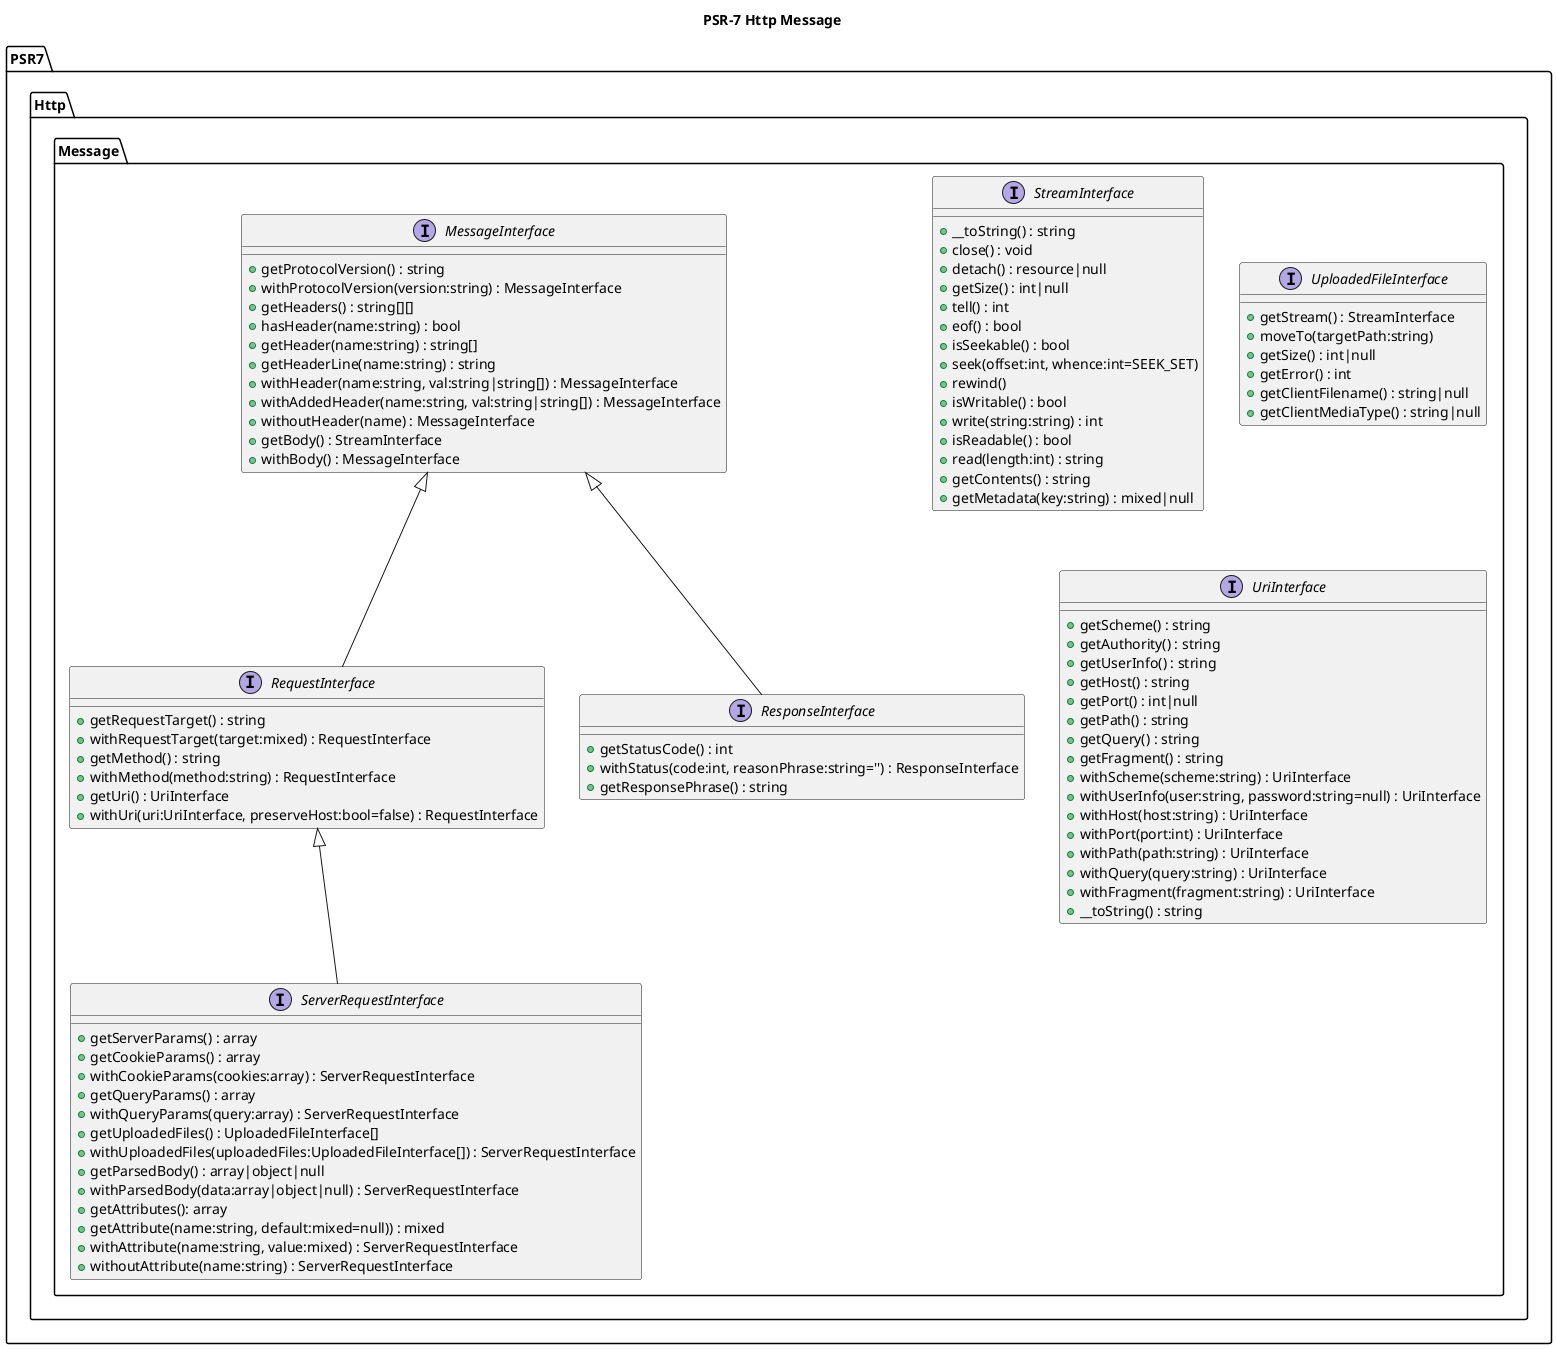 @startuml
title
  PSR-7 Http Message
endtitle

namespace PSR7.Http.Message {
  interface MessageInterface {
    + getProtocolVersion() : string
    + withProtocolVersion(version:string) : MessageInterface
    + getHeaders() : string[][]
    + hasHeader(name:string) : bool
    + getHeader(name:string) : string[]
    + getHeaderLine(name:string) : string
    + withHeader(name:string, val:string|string[]) : MessageInterface
    + withAddedHeader(name:string, val:string|string[]) : MessageInterface
    + withoutHeader(name) : MessageInterface
    + getBody() : StreamInterface
    + withBody() : MessageInterface
  }
  interface RequestInterface {
    + getRequestTarget() : string
    + withRequestTarget(target:mixed) : RequestInterface
    + getMethod() : string
    + withMethod(method:string) : RequestInterface
    + getUri() : UriInterface
    + withUri(uri:UriInterface, preserveHost:bool=false) : RequestInterface
  }
  MessageInterface <|-- RequestInterface
  interface ResponseInterface {
    + getStatusCode() : int
    + withStatus(code:int, reasonPhrase:string='') : ResponseInterface
    + getResponsePhrase() : string
  }
  MessageInterface <|-- ResponseInterface

  interface ServerRequestInterface {
    + getServerParams() : array
    + getCookieParams() : array
    + withCookieParams(cookies:array) : ServerRequestInterface
    + getQueryParams() : array
    + withQueryParams(query:array) : ServerRequestInterface
    + getUploadedFiles() : UploadedFileInterface[]
    + withUploadedFiles(uploadedFiles:UploadedFileInterface[]) : ServerRequestInterface
    + getParsedBody() : array|object|null
    + withParsedBody(data:array|object|null) : ServerRequestInterface
    + getAttributes(): array
    + getAttribute(name:string, default:mixed=null)) : mixed
    + withAttribute(name:string, value:mixed) : ServerRequestInterface
    + withoutAttribute(name:string) : ServerRequestInterface
  }
  RequestInterface <|-- ServerRequestInterface

  interface StreamInterface {
    + __toString() : string
    + close() : void
    + detach() : resource|null
    + getSize() : int|null
    + tell() : int
    + eof() : bool
    + isSeekable() : bool
    + seek(offset:int, whence:int=SEEK_SET)
    + rewind()
    + isWritable() : bool
    + write(string:string) : int
    + isReadable() : bool
    + read(length:int) : string
    + getContents() : string
    + getMetadata(key:string) : mixed|null
  }

  interface UploadedFileInterface {
    + getStream() : StreamInterface
    + moveTo(targetPath:string)
    + getSize() : int|null
    + getError() : int
    + getClientFilename() : string|null
    + getClientMediaType() : string|null
  }

  interface UriInterface {
    + getScheme() : string
    + getAuthority() : string
    + getUserInfo() : string
    + getHost() : string
    + getPort() : int|null
    + getPath() : string
    + getQuery() : string
    + getFragment() : string
    + withScheme(scheme:string) : UriInterface
    + withUserInfo(user:string, password:string=null) : UriInterface
    + withHost(host:string) : UriInterface
    + withPort(port:int) : UriInterface
    + withPath(path:string) : UriInterface
    + withQuery(query:string) : UriInterface
    + withFragment(fragment:string) : UriInterface
    + __toString() : string
  }
}

@enduml
